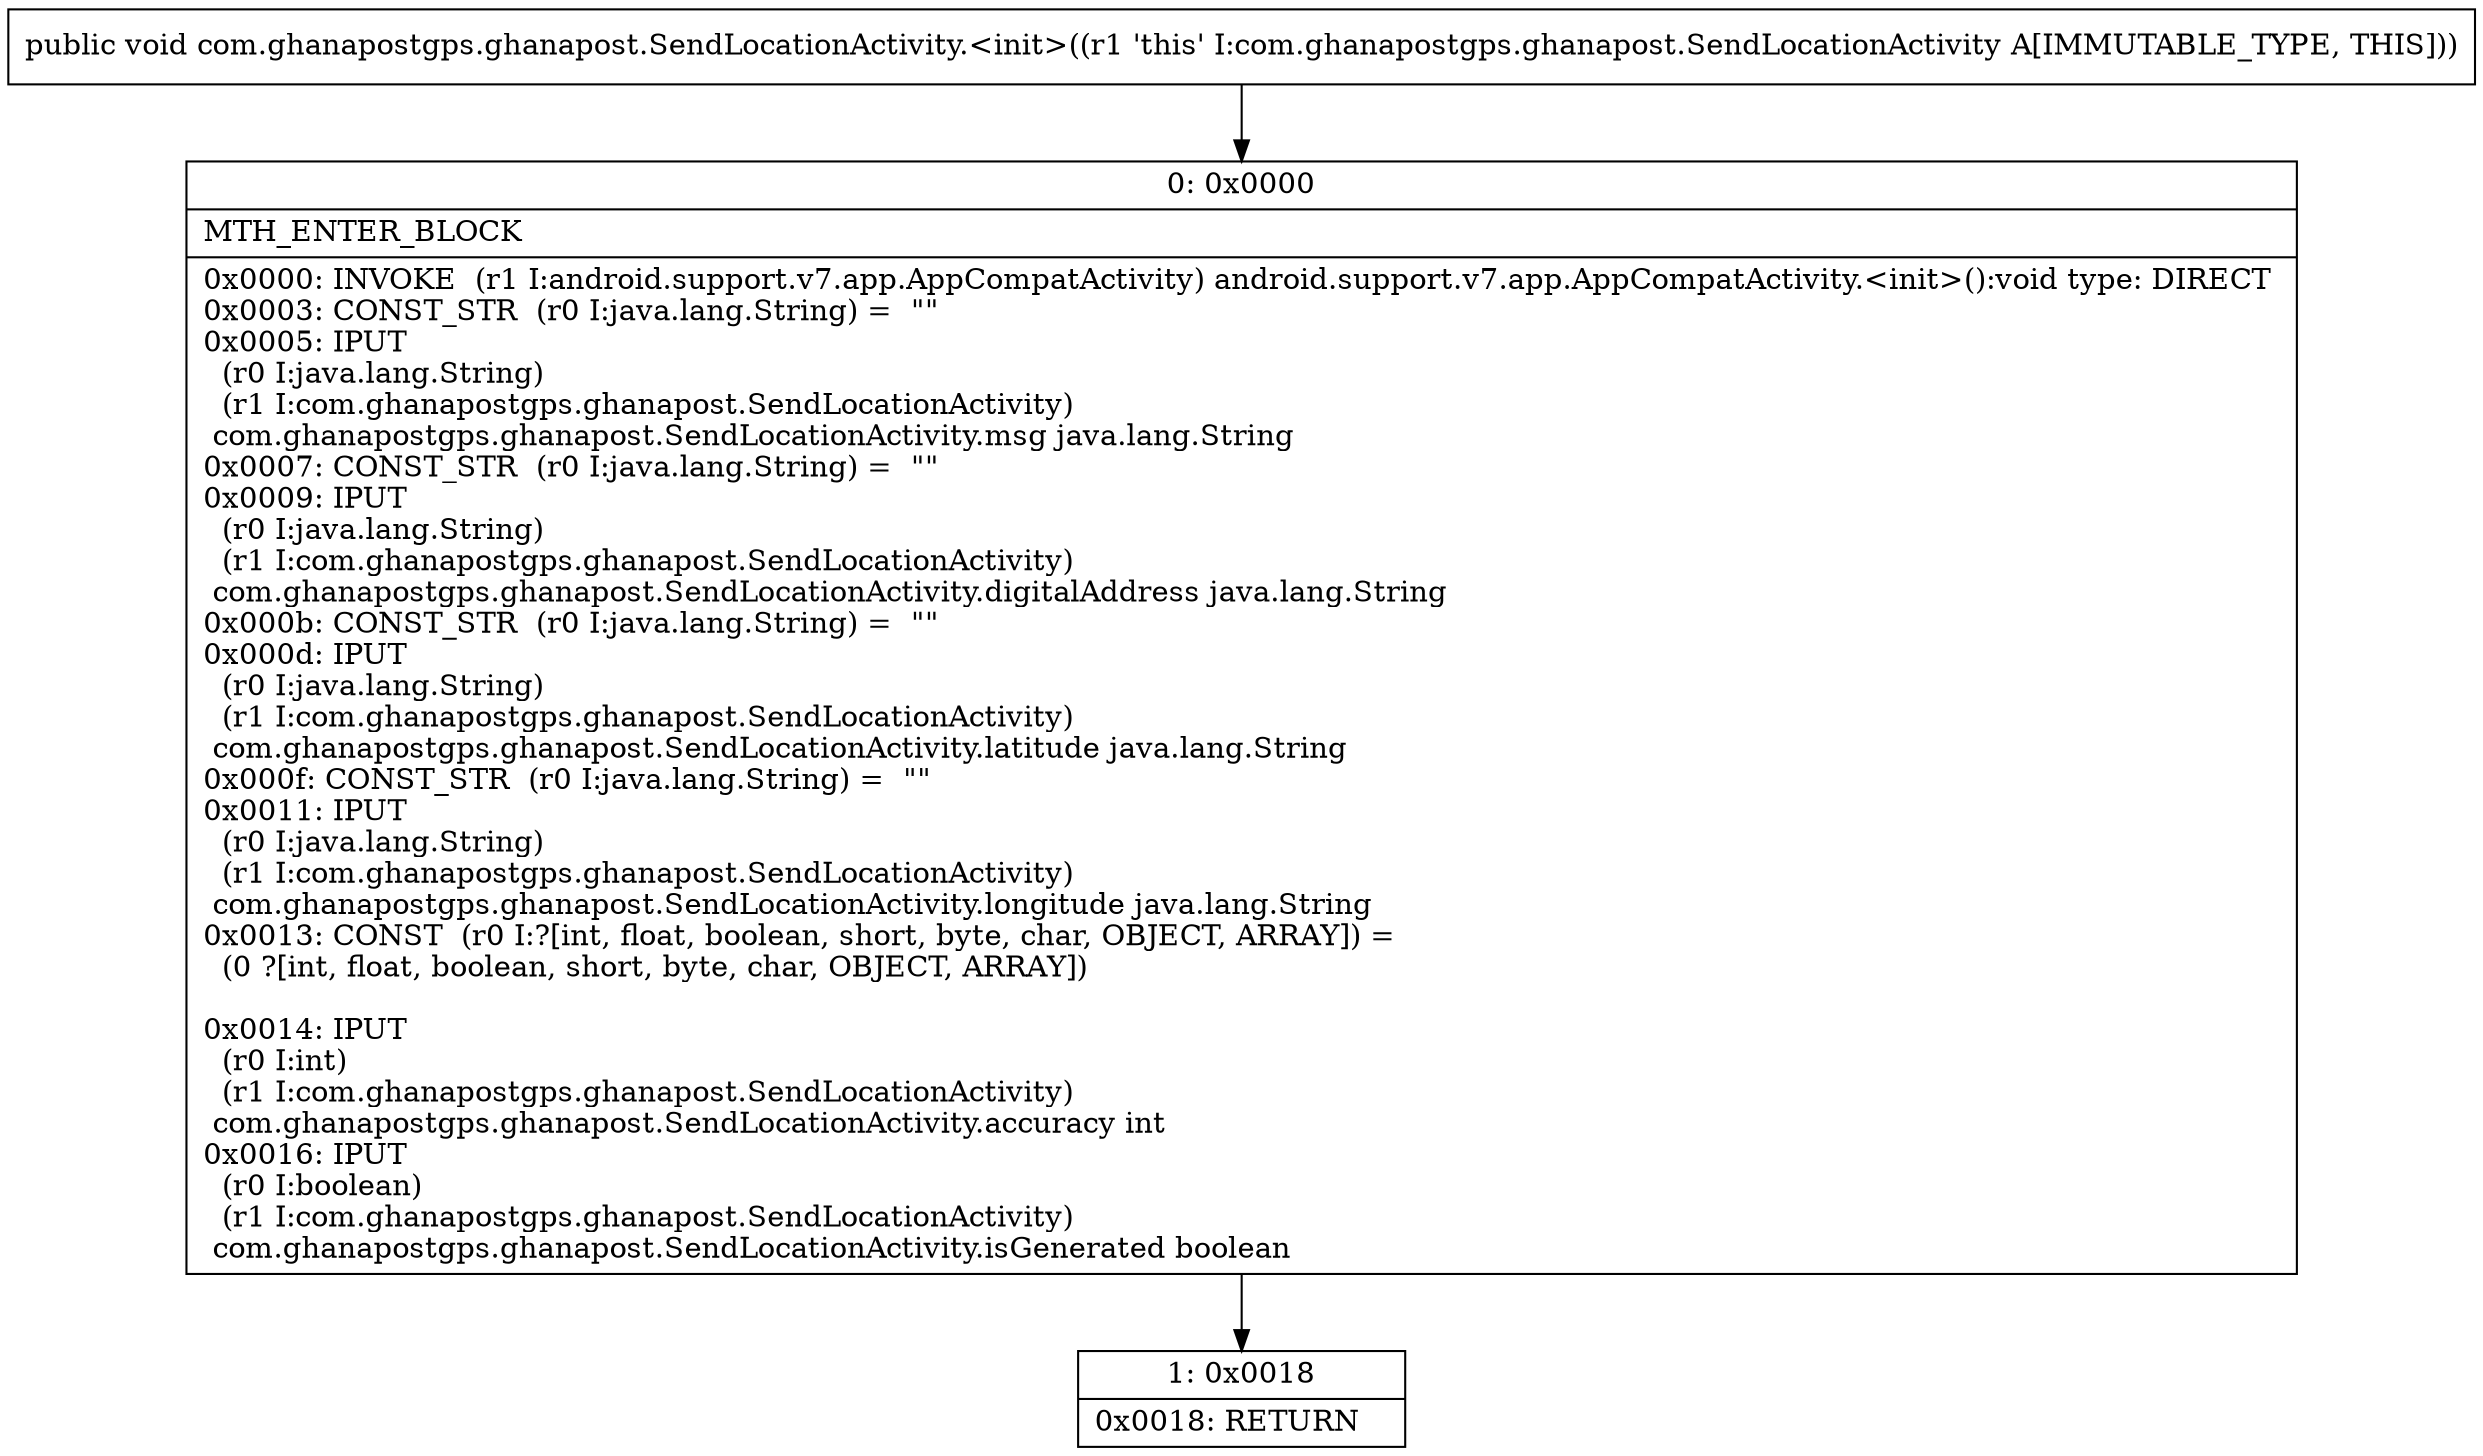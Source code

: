digraph "CFG forcom.ghanapostgps.ghanapost.SendLocationActivity.\<init\>()V" {
Node_0 [shape=record,label="{0\:\ 0x0000|MTH_ENTER_BLOCK\l|0x0000: INVOKE  (r1 I:android.support.v7.app.AppCompatActivity) android.support.v7.app.AppCompatActivity.\<init\>():void type: DIRECT \l0x0003: CONST_STR  (r0 I:java.lang.String) =  \"\" \l0x0005: IPUT  \l  (r0 I:java.lang.String)\l  (r1 I:com.ghanapostgps.ghanapost.SendLocationActivity)\l com.ghanapostgps.ghanapost.SendLocationActivity.msg java.lang.String \l0x0007: CONST_STR  (r0 I:java.lang.String) =  \"\" \l0x0009: IPUT  \l  (r0 I:java.lang.String)\l  (r1 I:com.ghanapostgps.ghanapost.SendLocationActivity)\l com.ghanapostgps.ghanapost.SendLocationActivity.digitalAddress java.lang.String \l0x000b: CONST_STR  (r0 I:java.lang.String) =  \"\" \l0x000d: IPUT  \l  (r0 I:java.lang.String)\l  (r1 I:com.ghanapostgps.ghanapost.SendLocationActivity)\l com.ghanapostgps.ghanapost.SendLocationActivity.latitude java.lang.String \l0x000f: CONST_STR  (r0 I:java.lang.String) =  \"\" \l0x0011: IPUT  \l  (r0 I:java.lang.String)\l  (r1 I:com.ghanapostgps.ghanapost.SendLocationActivity)\l com.ghanapostgps.ghanapost.SendLocationActivity.longitude java.lang.String \l0x0013: CONST  (r0 I:?[int, float, boolean, short, byte, char, OBJECT, ARRAY]) = \l  (0 ?[int, float, boolean, short, byte, char, OBJECT, ARRAY])\l \l0x0014: IPUT  \l  (r0 I:int)\l  (r1 I:com.ghanapostgps.ghanapost.SendLocationActivity)\l com.ghanapostgps.ghanapost.SendLocationActivity.accuracy int \l0x0016: IPUT  \l  (r0 I:boolean)\l  (r1 I:com.ghanapostgps.ghanapost.SendLocationActivity)\l com.ghanapostgps.ghanapost.SendLocationActivity.isGenerated boolean \l}"];
Node_1 [shape=record,label="{1\:\ 0x0018|0x0018: RETURN   \l}"];
MethodNode[shape=record,label="{public void com.ghanapostgps.ghanapost.SendLocationActivity.\<init\>((r1 'this' I:com.ghanapostgps.ghanapost.SendLocationActivity A[IMMUTABLE_TYPE, THIS])) }"];
MethodNode -> Node_0;
Node_0 -> Node_1;
}

